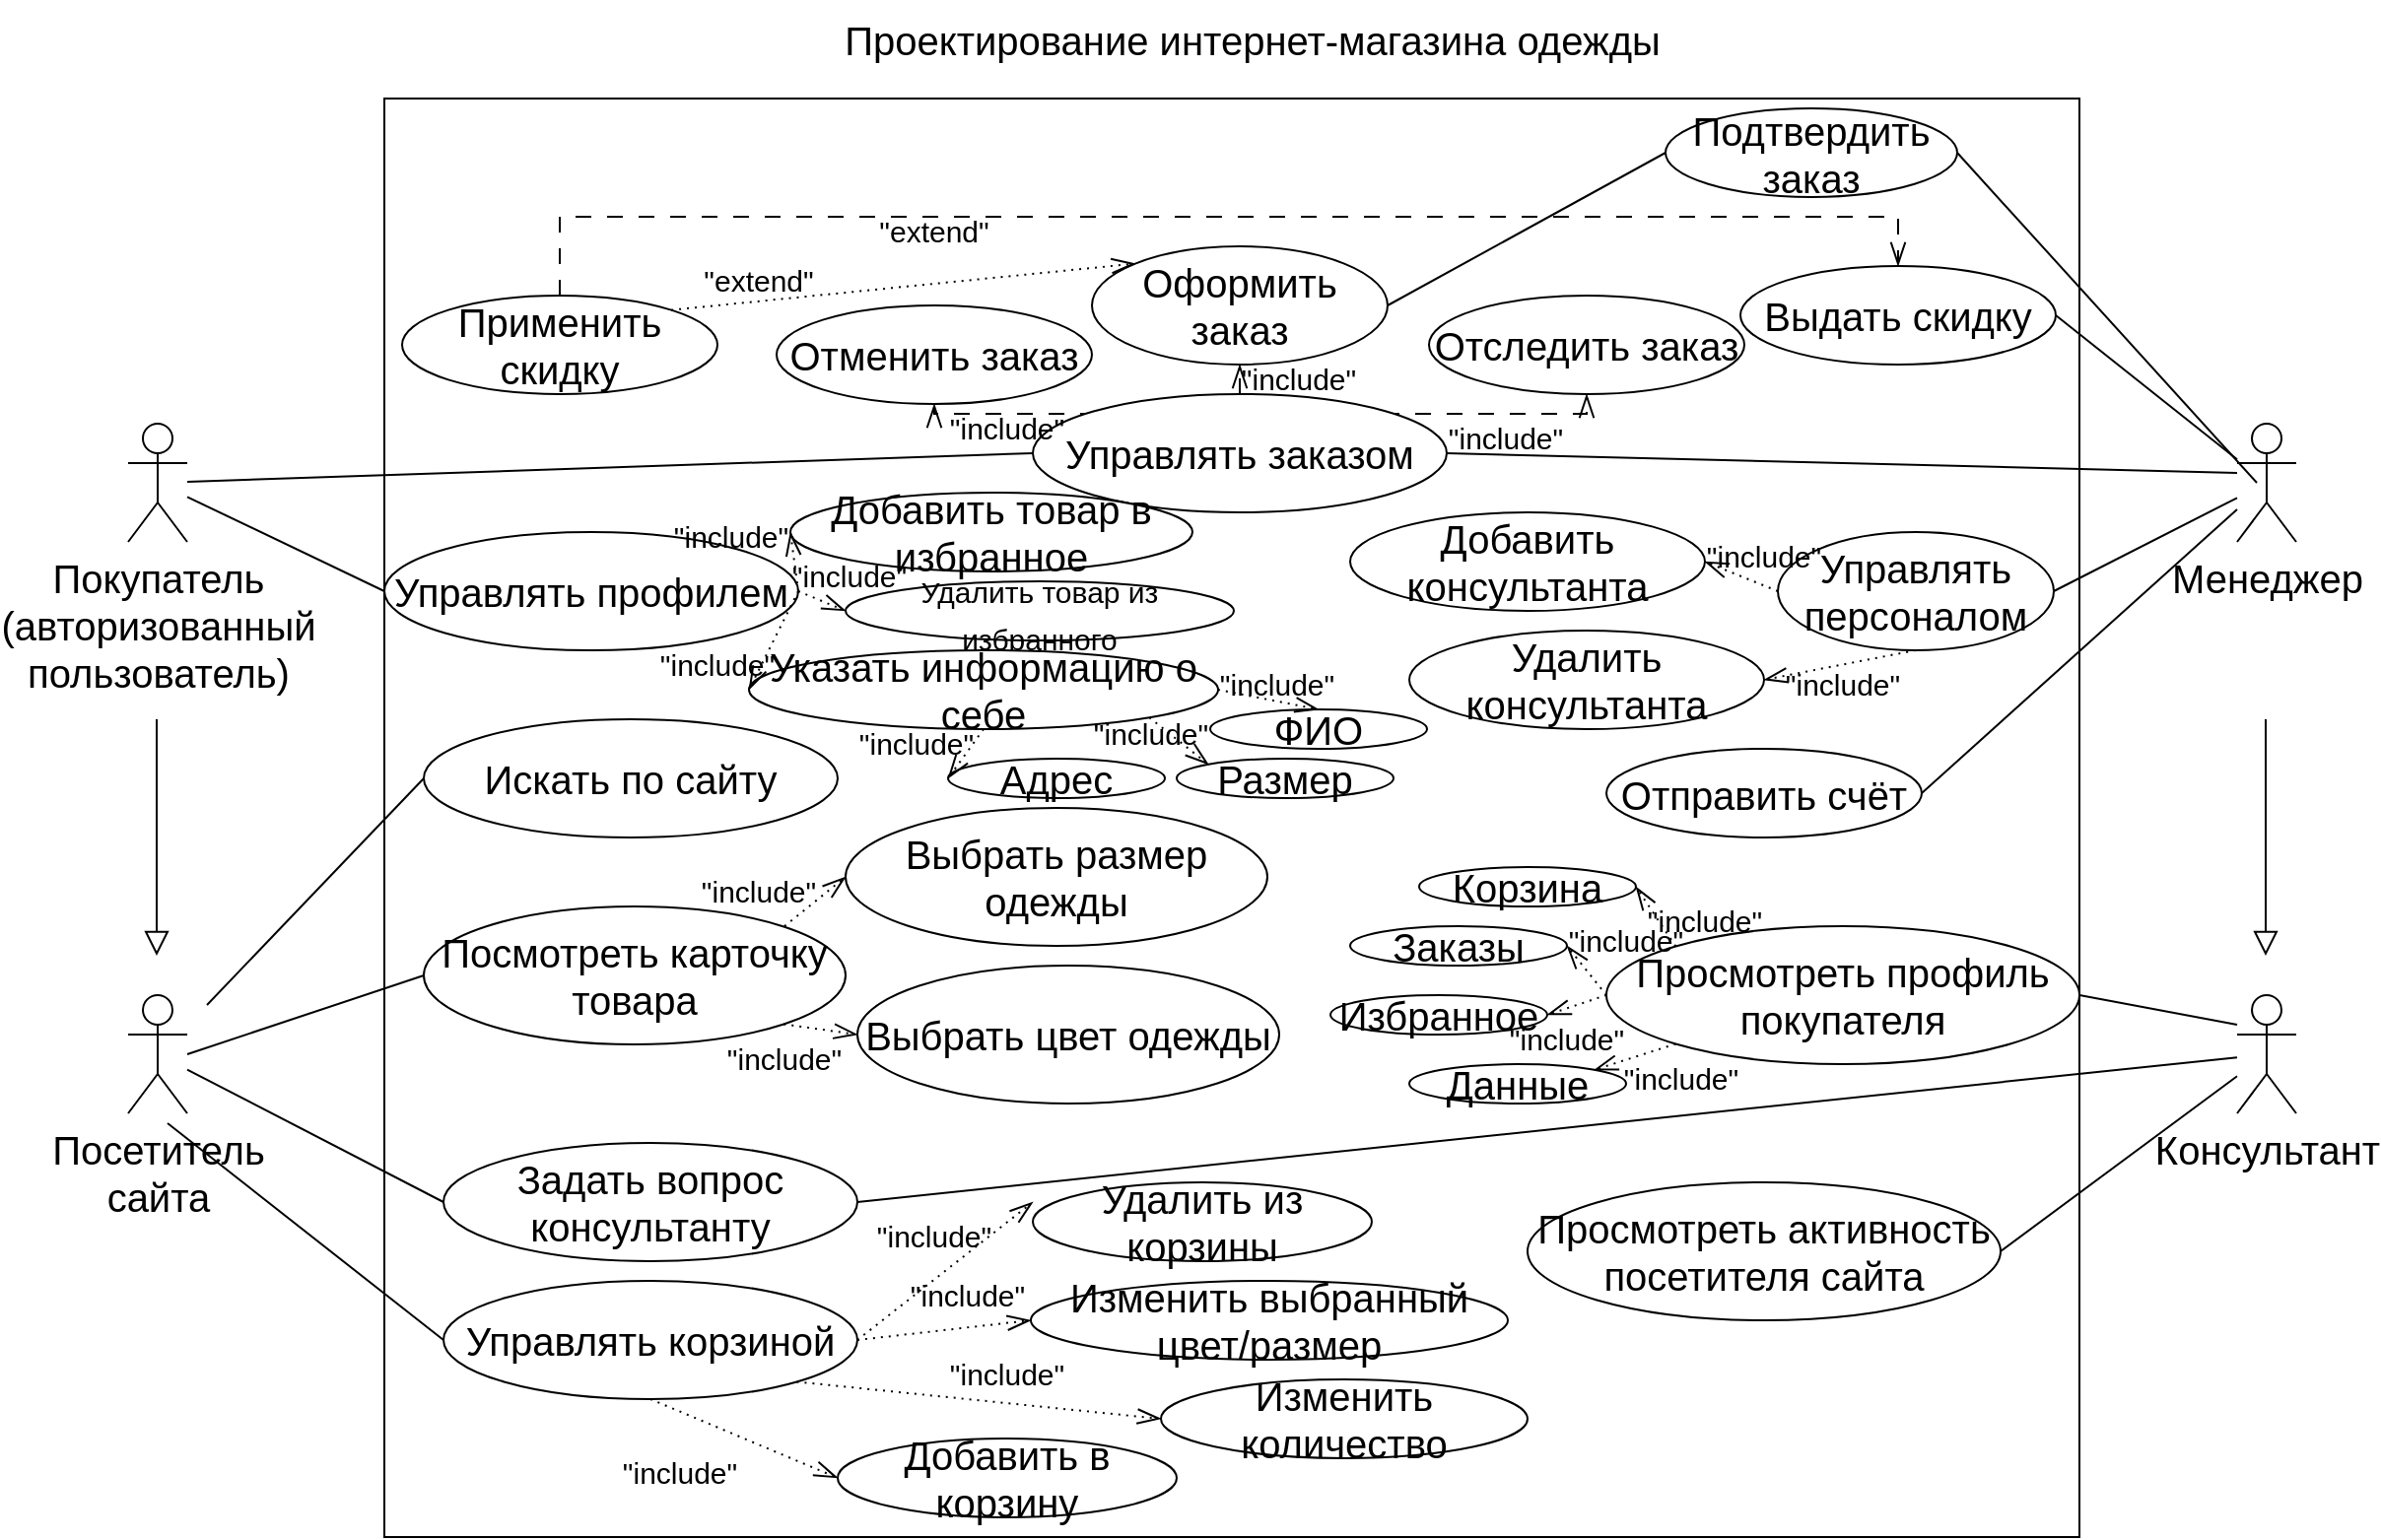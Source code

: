 <mxfile version="20.8.21" type="github">
  <diagram name="Страница 1" id="-vdNu9-JhCNHS-4u0iuo">
    <mxGraphModel dx="2514" dy="847" grid="1" gridSize="10" guides="1" tooltips="1" connect="1" arrows="1" fold="1" page="1" pageScale="1" pageWidth="827" pageHeight="1169" math="0" shadow="0">
      <root>
        <mxCell id="0" />
        <mxCell id="1" parent="0" />
        <mxCell id="05JpvwoAGMNYo4gDBGhP-1" value="&lt;font style=&quot;font-size: 20px;&quot;&gt;Проектирование интернет-магазина одежды&lt;/font&gt;" style="text;html=1;align=center;verticalAlign=middle;resizable=0;points=[];autosize=1;strokeColor=none;fillColor=none;" parent="1" vertex="1">
          <mxGeometry x="220" y="20" width="400" height="40" as="geometry" />
        </mxCell>
        <mxCell id="05JpvwoAGMNYo4gDBGhP-2" value="" style="rounded=0;whiteSpace=wrap;html=1;fontSize=20;" parent="1" vertex="1">
          <mxGeometry x="-20" y="70" width="860" height="730" as="geometry" />
        </mxCell>
        <mxCell id="05JpvwoAGMNYo4gDBGhP-10" style="edgeStyle=orthogonalEdgeStyle;rounded=0;orthogonalLoop=1;jettySize=auto;html=1;fontSize=20;endArrow=block;endFill=0;endSize=10;" parent="1" edge="1">
          <mxGeometry relative="1" as="geometry">
            <mxPoint x="-135.5" y="385" as="sourcePoint" />
            <mxPoint x="-135.5" y="505" as="targetPoint" />
            <Array as="points">
              <mxPoint x="-135.5" y="425" />
              <mxPoint x="-135.5" y="425" />
            </Array>
          </mxGeometry>
        </mxCell>
        <mxCell id="05JpvwoAGMNYo4gDBGhP-3" value="&lt;div&gt;Покупатель&lt;/div&gt;&lt;div&gt;(авторизованный&lt;/div&gt;&lt;div&gt;пользователь)&lt;br&gt;&lt;/div&gt;" style="shape=umlActor;verticalLabelPosition=bottom;verticalAlign=top;html=1;outlineConnect=0;fontSize=20;" parent="1" vertex="1">
          <mxGeometry x="-150" y="235" width="30" height="60" as="geometry" />
        </mxCell>
        <mxCell id="05JpvwoAGMNYo4gDBGhP-4" value="&lt;div&gt;Посетитель &lt;br&gt;&lt;/div&gt;&lt;div&gt;сайта&lt;/div&gt;" style="shape=umlActor;verticalLabelPosition=bottom;verticalAlign=top;html=1;outlineConnect=0;fontSize=20;" parent="1" vertex="1">
          <mxGeometry x="-150" y="525" width="30" height="60" as="geometry" />
        </mxCell>
        <mxCell id="05JpvwoAGMNYo4gDBGhP-5" value="&lt;div&gt;Менеджер&lt;/div&gt;" style="shape=umlActor;verticalLabelPosition=bottom;verticalAlign=top;html=1;outlineConnect=0;fontSize=20;" parent="1" vertex="1">
          <mxGeometry x="920" y="235" width="30" height="60" as="geometry" />
        </mxCell>
        <mxCell id="05JpvwoAGMNYo4gDBGhP-6" value="Консультант" style="shape=umlActor;verticalLabelPosition=bottom;verticalAlign=top;html=1;outlineConnect=0;fontSize=20;" parent="1" vertex="1">
          <mxGeometry x="920" y="525" width="30" height="60" as="geometry" />
        </mxCell>
        <mxCell id="05JpvwoAGMNYo4gDBGhP-14" value="Посмотреть карточку товара" style="ellipse;whiteSpace=wrap;html=1;fontSize=20;" parent="1" vertex="1">
          <mxGeometry y="480" width="214" height="70" as="geometry" />
        </mxCell>
        <mxCell id="05JpvwoAGMNYo4gDBGhP-15" value="Управлять корзиной" style="ellipse;whiteSpace=wrap;html=1;fontSize=20;" parent="1" vertex="1">
          <mxGeometry x="10" y="670" width="210" height="60" as="geometry" />
        </mxCell>
        <mxCell id="05JpvwoAGMNYo4gDBGhP-19" value="Искать по сайту" style="ellipse;whiteSpace=wrap;html=1;fontSize=20;" parent="1" vertex="1">
          <mxGeometry y="385" width="210" height="60" as="geometry" />
        </mxCell>
        <mxCell id="05JpvwoAGMNYo4gDBGhP-25" value="" style="endArrow=none;html=1;rounded=0;fontSize=20;endSize=10;entryX=0;entryY=0.5;entryDx=0;entryDy=0;" parent="1" target="05JpvwoAGMNYo4gDBGhP-19" edge="1">
          <mxGeometry width="50" height="50" relative="1" as="geometry">
            <mxPoint x="-110" y="530" as="sourcePoint" />
            <mxPoint x="440" y="400" as="targetPoint" />
          </mxGeometry>
        </mxCell>
        <mxCell id="05JpvwoAGMNYo4gDBGhP-26" value="" style="endArrow=none;html=1;rounded=0;fontSize=20;endSize=10;entryX=0;entryY=0.5;entryDx=0;entryDy=0;" parent="1" source="05JpvwoAGMNYo4gDBGhP-4" target="05JpvwoAGMNYo4gDBGhP-28" edge="1">
          <mxGeometry width="50" height="50" relative="1" as="geometry">
            <mxPoint x="390" y="450" as="sourcePoint" />
            <mxPoint x="440" y="400" as="targetPoint" />
          </mxGeometry>
        </mxCell>
        <mxCell id="05JpvwoAGMNYo4gDBGhP-27" value="" style="endArrow=none;html=1;rounded=0;fontSize=20;endSize=10;entryX=0;entryY=0.5;entryDx=0;entryDy=0;" parent="1" target="05JpvwoAGMNYo4gDBGhP-15" edge="1">
          <mxGeometry width="50" height="50" relative="1" as="geometry">
            <mxPoint x="-130" y="590" as="sourcePoint" />
            <mxPoint x="440" y="400" as="targetPoint" />
          </mxGeometry>
        </mxCell>
        <mxCell id="05JpvwoAGMNYo4gDBGhP-28" value="Задать вопрос консультанту" style="ellipse;whiteSpace=wrap;html=1;fontSize=20;" parent="1" vertex="1">
          <mxGeometry x="10" y="600" width="210" height="60" as="geometry" />
        </mxCell>
        <mxCell id="05JpvwoAGMNYo4gDBGhP-29" value="" style="endArrow=none;html=1;rounded=0;fontSize=20;endSize=10;entryX=0;entryY=0.5;entryDx=0;entryDy=0;" parent="1" target="05JpvwoAGMNYo4gDBGhP-14" edge="1">
          <mxGeometry width="50" height="50" relative="1" as="geometry">
            <mxPoint x="-120" y="555" as="sourcePoint" />
            <mxPoint x="440" y="400" as="targetPoint" />
          </mxGeometry>
        </mxCell>
        <mxCell id="05JpvwoAGMNYo4gDBGhP-86" style="edgeStyle=orthogonalEdgeStyle;rounded=0;orthogonalLoop=1;jettySize=auto;html=1;exitX=0.5;exitY=0;exitDx=0;exitDy=0;entryX=0.5;entryY=1;entryDx=0;entryDy=0;dashed=1;dashPattern=8 8;strokeWidth=1;fontSize=15;endArrow=openThin;endFill=0;endSize=10;" parent="1" source="05JpvwoAGMNYo4gDBGhP-30" target="05JpvwoAGMNYo4gDBGhP-41" edge="1">
          <mxGeometry relative="1" as="geometry" />
        </mxCell>
        <mxCell id="05JpvwoAGMNYo4gDBGhP-87" style="edgeStyle=orthogonalEdgeStyle;rounded=0;orthogonalLoop=1;jettySize=auto;html=1;exitX=1;exitY=0;exitDx=0;exitDy=0;entryX=0.5;entryY=1;entryDx=0;entryDy=0;dashed=1;dashPattern=8 8;strokeWidth=1;fontSize=15;endArrow=openThin;endFill=0;endSize=10;" parent="1" source="05JpvwoAGMNYo4gDBGhP-30" target="05JpvwoAGMNYo4gDBGhP-40" edge="1">
          <mxGeometry relative="1" as="geometry">
            <Array as="points">
              <mxPoint x="488" y="230" />
              <mxPoint x="590" y="230" />
            </Array>
          </mxGeometry>
        </mxCell>
        <mxCell id="05JpvwoAGMNYo4gDBGhP-88" style="edgeStyle=orthogonalEdgeStyle;rounded=0;orthogonalLoop=1;jettySize=auto;html=1;exitX=0;exitY=0;exitDx=0;exitDy=0;entryX=0.5;entryY=1;entryDx=0;entryDy=0;dashed=1;dashPattern=8 8;strokeWidth=1;fontSize=15;endArrow=openThin;endFill=0;endSize=10;" parent="1" source="05JpvwoAGMNYo4gDBGhP-30" target="05JpvwoAGMNYo4gDBGhP-39" edge="1">
          <mxGeometry relative="1" as="geometry">
            <Array as="points">
              <mxPoint x="340" y="230" />
              <mxPoint x="259" y="230" />
            </Array>
          </mxGeometry>
        </mxCell>
        <mxCell id="05JpvwoAGMNYo4gDBGhP-30" value="Управлять заказом" style="ellipse;whiteSpace=wrap;html=1;fontSize=20;" parent="1" vertex="1">
          <mxGeometry x="309" y="220" width="210" height="60" as="geometry" />
        </mxCell>
        <mxCell id="05JpvwoAGMNYo4gDBGhP-31" value="" style="endArrow=none;html=1;rounded=0;fontSize=20;endSize=10;entryX=0;entryY=0.5;entryDx=0;entryDy=0;" parent="1" source="05JpvwoAGMNYo4gDBGhP-3" target="05JpvwoAGMNYo4gDBGhP-30" edge="1">
          <mxGeometry width="50" height="50" relative="1" as="geometry">
            <mxPoint x="390" y="450" as="sourcePoint" />
            <mxPoint x="440" y="400" as="targetPoint" />
          </mxGeometry>
        </mxCell>
        <mxCell id="05JpvwoAGMNYo4gDBGhP-32" style="edgeStyle=orthogonalEdgeStyle;rounded=0;orthogonalLoop=1;jettySize=auto;html=1;fontSize=20;endArrow=block;endFill=0;endSize=10;" parent="1" edge="1">
          <mxGeometry relative="1" as="geometry">
            <mxPoint x="934.5" y="385" as="sourcePoint" />
            <mxPoint x="934.5" y="505" as="targetPoint" />
            <Array as="points">
              <mxPoint x="935" y="440" />
              <mxPoint x="935" y="440" />
            </Array>
          </mxGeometry>
        </mxCell>
        <mxCell id="05JpvwoAGMNYo4gDBGhP-33" value="Управлять профилем" style="ellipse;whiteSpace=wrap;html=1;fontSize=20;" parent="1" vertex="1">
          <mxGeometry x="-20" y="290" width="210" height="60" as="geometry" />
        </mxCell>
        <mxCell id="05JpvwoAGMNYo4gDBGhP-34" value="" style="endArrow=none;html=1;rounded=0;fontSize=20;endSize=10;entryX=0;entryY=0.5;entryDx=0;entryDy=0;" parent="1" source="05JpvwoAGMNYo4gDBGhP-3" target="05JpvwoAGMNYo4gDBGhP-33" edge="1">
          <mxGeometry width="50" height="50" relative="1" as="geometry">
            <mxPoint x="390" y="450" as="sourcePoint" />
            <mxPoint x="440" y="400" as="targetPoint" />
          </mxGeometry>
        </mxCell>
        <mxCell id="05JpvwoAGMNYo4gDBGhP-35" value="Просмотреть активность посетителя сайта" style="ellipse;whiteSpace=wrap;html=1;fontSize=20;" parent="1" vertex="1">
          <mxGeometry x="560" y="620" width="240" height="70" as="geometry" />
        </mxCell>
        <mxCell id="05JpvwoAGMNYo4gDBGhP-36" value="" style="endArrow=none;html=1;rounded=0;fontSize=20;endSize=10;entryX=1;entryY=0.5;entryDx=0;entryDy=0;" parent="1" source="05JpvwoAGMNYo4gDBGhP-6" target="05JpvwoAGMNYo4gDBGhP-28" edge="1">
          <mxGeometry width="50" height="50" relative="1" as="geometry">
            <mxPoint x="390" y="450" as="sourcePoint" />
            <mxPoint x="440" y="400" as="targetPoint" />
          </mxGeometry>
        </mxCell>
        <mxCell id="05JpvwoAGMNYo4gDBGhP-37" value="" style="endArrow=none;html=1;rounded=0;fontSize=20;endSize=10;exitX=1;exitY=0.5;exitDx=0;exitDy=0;strokeWidth=1;" parent="1" source="05JpvwoAGMNYo4gDBGhP-35" target="05JpvwoAGMNYo4gDBGhP-6" edge="1">
          <mxGeometry width="50" height="50" relative="1" as="geometry">
            <mxPoint x="390" y="450" as="sourcePoint" />
            <mxPoint x="440" y="400" as="targetPoint" />
          </mxGeometry>
        </mxCell>
        <mxCell id="05JpvwoAGMNYo4gDBGhP-39" value="Отменить заказ" style="ellipse;whiteSpace=wrap;html=1;fontSize=20;" parent="1" vertex="1">
          <mxGeometry x="179" y="175" width="160" height="50" as="geometry" />
        </mxCell>
        <mxCell id="05JpvwoAGMNYo4gDBGhP-40" value="Отследить заказ" style="ellipse;whiteSpace=wrap;html=1;fontSize=20;" parent="1" vertex="1">
          <mxGeometry x="510" y="170" width="160" height="50" as="geometry" />
        </mxCell>
        <mxCell id="05JpvwoAGMNYo4gDBGhP-41" value="Оформить заказ" style="ellipse;whiteSpace=wrap;html=1;fontSize=20;" parent="1" vertex="1">
          <mxGeometry x="339" y="145" width="150" height="60" as="geometry" />
        </mxCell>
        <mxCell id="05JpvwoAGMNYo4gDBGhP-43" value="Отправить счёт" style="ellipse;whiteSpace=wrap;html=1;fontSize=20;" parent="1" vertex="1">
          <mxGeometry x="600" y="400" width="160" height="45" as="geometry" />
        </mxCell>
        <mxCell id="05JpvwoAGMNYo4gDBGhP-44" value="" style="endArrow=none;html=1;rounded=0;strokeWidth=1;fontSize=20;endSize=10;exitX=1;exitY=0.5;exitDx=0;exitDy=0;" parent="1" source="05JpvwoAGMNYo4gDBGhP-43" target="05JpvwoAGMNYo4gDBGhP-5" edge="1">
          <mxGeometry width="50" height="50" relative="1" as="geometry">
            <mxPoint x="390" y="450" as="sourcePoint" />
            <mxPoint x="440" y="400" as="targetPoint" />
          </mxGeometry>
        </mxCell>
        <mxCell id="05JpvwoAGMNYo4gDBGhP-45" value="Управлять персоналом" style="ellipse;whiteSpace=wrap;html=1;fontSize=20;" parent="1" vertex="1">
          <mxGeometry x="687" y="290" width="140" height="60" as="geometry" />
        </mxCell>
        <mxCell id="05JpvwoAGMNYo4gDBGhP-46" value="" style="endArrow=none;html=1;rounded=0;strokeWidth=1;fontSize=20;endSize=10;exitX=1;exitY=0.5;exitDx=0;exitDy=0;" parent="1" source="05JpvwoAGMNYo4gDBGhP-45" target="05JpvwoAGMNYo4gDBGhP-5" edge="1">
          <mxGeometry width="50" height="50" relative="1" as="geometry">
            <mxPoint x="390" y="450" as="sourcePoint" />
            <mxPoint x="440" y="400" as="targetPoint" />
          </mxGeometry>
        </mxCell>
        <mxCell id="05JpvwoAGMNYo4gDBGhP-48" value="Добавить консультанта" style="ellipse;whiteSpace=wrap;html=1;fontSize=20;" parent="1" vertex="1">
          <mxGeometry x="470" y="280" width="180" height="50" as="geometry" />
        </mxCell>
        <mxCell id="05JpvwoAGMNYo4gDBGhP-49" value="Удалить консультанта" style="ellipse;whiteSpace=wrap;html=1;fontSize=20;" parent="1" vertex="1">
          <mxGeometry x="500" y="340" width="180" height="50" as="geometry" />
        </mxCell>
        <mxCell id="05JpvwoAGMNYo4gDBGhP-50" value="Выбрать размер одежды" style="ellipse;whiteSpace=wrap;html=1;fontSize=20;" parent="1" vertex="1">
          <mxGeometry x="214" y="430" width="214" height="70" as="geometry" />
        </mxCell>
        <mxCell id="05JpvwoAGMNYo4gDBGhP-51" value="Выбрать цвет одежды" style="ellipse;whiteSpace=wrap;html=1;fontSize=20;" parent="1" vertex="1">
          <mxGeometry x="220" y="510" width="214" height="70" as="geometry" />
        </mxCell>
        <mxCell id="05JpvwoAGMNYo4gDBGhP-52" value="&lt;div&gt;Подтвердить заказ&lt;br&gt;&lt;/div&gt;" style="ellipse;whiteSpace=wrap;html=1;fontSize=20;" parent="1" vertex="1">
          <mxGeometry x="630" y="75" width="148" height="45" as="geometry" />
        </mxCell>
        <mxCell id="05JpvwoAGMNYo4gDBGhP-53" value="" style="endArrow=none;html=1;rounded=0;strokeWidth=1;fontSize=20;endSize=10;exitX=1;exitY=0.5;exitDx=0;exitDy=0;" parent="1" source="05JpvwoAGMNYo4gDBGhP-52" edge="1">
          <mxGeometry width="50" height="50" relative="1" as="geometry">
            <mxPoint x="390" y="450" as="sourcePoint" />
            <mxPoint x="930" y="265" as="targetPoint" />
          </mxGeometry>
        </mxCell>
        <mxCell id="05JpvwoAGMNYo4gDBGhP-54" value="Просмотреть профиль покупателя" style="ellipse;whiteSpace=wrap;html=1;fontSize=20;" parent="1" vertex="1">
          <mxGeometry x="600" y="490" width="240" height="70" as="geometry" />
        </mxCell>
        <mxCell id="05JpvwoAGMNYo4gDBGhP-55" value="Корзина" style="ellipse;whiteSpace=wrap;html=1;fontSize=20;" parent="1" vertex="1">
          <mxGeometry x="505" y="460" width="110" height="20" as="geometry" />
        </mxCell>
        <mxCell id="05JpvwoAGMNYo4gDBGhP-56" value="Заказы" style="ellipse;whiteSpace=wrap;html=1;fontSize=20;" parent="1" vertex="1">
          <mxGeometry x="470" y="490" width="110" height="20" as="geometry" />
        </mxCell>
        <mxCell id="05JpvwoAGMNYo4gDBGhP-57" value="Избранное" style="ellipse;whiteSpace=wrap;html=1;fontSize=20;" parent="1" vertex="1">
          <mxGeometry x="460" y="525" width="110" height="20" as="geometry" />
        </mxCell>
        <mxCell id="05JpvwoAGMNYo4gDBGhP-58" value="Данные" style="ellipse;whiteSpace=wrap;html=1;fontSize=20;" parent="1" vertex="1">
          <mxGeometry x="500" y="560" width="110" height="20" as="geometry" />
        </mxCell>
        <mxCell id="05JpvwoAGMNYo4gDBGhP-60" value="Добавить товар в избранное" style="ellipse;whiteSpace=wrap;html=1;fontSize=20;" parent="1" vertex="1">
          <mxGeometry x="186" y="270" width="204" height="40" as="geometry" />
        </mxCell>
        <mxCell id="05JpvwoAGMNYo4gDBGhP-61" value="Удалить из корзины" style="ellipse;whiteSpace=wrap;html=1;fontSize=20;" parent="1" vertex="1">
          <mxGeometry x="309" y="620" width="172" height="40" as="geometry" />
        </mxCell>
        <mxCell id="05JpvwoAGMNYo4gDBGhP-62" value="Добавить в корзину" style="ellipse;whiteSpace=wrap;html=1;fontSize=20;" parent="1" vertex="1">
          <mxGeometry x="210" y="750" width="172" height="40" as="geometry" />
        </mxCell>
        <mxCell id="05JpvwoAGMNYo4gDBGhP-63" value="Изменить количество" style="ellipse;whiteSpace=wrap;html=1;fontSize=20;" parent="1" vertex="1">
          <mxGeometry x="374" y="720" width="186" height="40" as="geometry" />
        </mxCell>
        <mxCell id="05JpvwoAGMNYo4gDBGhP-64" value="Изменить выбранный цвет/размер" style="ellipse;whiteSpace=wrap;html=1;fontSize=20;" parent="1" vertex="1">
          <mxGeometry x="308" y="670" width="242" height="40" as="geometry" />
        </mxCell>
        <mxCell id="05JpvwoAGMNYo4gDBGhP-68" value="&lt;font style=&quot;font-size: 15px;&quot;&gt;Удалить товар из избранного&lt;/font&gt;" style="ellipse;whiteSpace=wrap;html=1;fontSize=20;" parent="1" vertex="1">
          <mxGeometry x="214" y="315" width="197" height="30" as="geometry" />
        </mxCell>
        <mxCell id="05JpvwoAGMNYo4gDBGhP-69" value="Указать информацию о себе" style="ellipse;whiteSpace=wrap;html=1;fontSize=20;" parent="1" vertex="1">
          <mxGeometry x="165" y="350" width="238" height="40" as="geometry" />
        </mxCell>
        <mxCell id="05JpvwoAGMNYo4gDBGhP-70" value="ФИО" style="ellipse;whiteSpace=wrap;html=1;fontSize=20;" parent="1" vertex="1">
          <mxGeometry x="399" y="380" width="110" height="20" as="geometry" />
        </mxCell>
        <mxCell id="05JpvwoAGMNYo4gDBGhP-71" value="Размер" style="ellipse;whiteSpace=wrap;html=1;fontSize=20;" parent="1" vertex="1">
          <mxGeometry x="382" y="405" width="110" height="20" as="geometry" />
        </mxCell>
        <mxCell id="05JpvwoAGMNYo4gDBGhP-73" value="Адрес" style="ellipse;whiteSpace=wrap;html=1;fontSize=20;" parent="1" vertex="1">
          <mxGeometry x="266" y="405" width="110" height="20" as="geometry" />
        </mxCell>
        <mxCell id="05JpvwoAGMNYo4gDBGhP-82" style="edgeStyle=orthogonalEdgeStyle;rounded=0;orthogonalLoop=1;jettySize=auto;html=1;strokeWidth=1;fontSize=15;endArrow=openThin;endFill=0;endSize=10;dashed=1;dashPattern=8 8;exitX=0.5;exitY=0;exitDx=0;exitDy=0;" parent="1" source="05JpvwoAGMNYo4gDBGhP-76" target="05JpvwoAGMNYo4gDBGhP-75" edge="1">
          <mxGeometry relative="1" as="geometry">
            <mxPoint x="50" y="80" as="sourcePoint" />
            <Array as="points">
              <mxPoint x="69" y="130" />
              <mxPoint x="748" y="130" />
            </Array>
          </mxGeometry>
        </mxCell>
        <mxCell id="05JpvwoAGMNYo4gDBGhP-75" value="Выдать скидку" style="ellipse;whiteSpace=wrap;html=1;fontSize=20;" parent="1" vertex="1">
          <mxGeometry x="668" y="155" width="160" height="50" as="geometry" />
        </mxCell>
        <mxCell id="05JpvwoAGMNYo4gDBGhP-76" value="Применить скидку" style="ellipse;whiteSpace=wrap;html=1;fontSize=20;" parent="1" vertex="1">
          <mxGeometry x="-11" y="170" width="160" height="50" as="geometry" />
        </mxCell>
        <mxCell id="05JpvwoAGMNYo4gDBGhP-78" value="" style="endArrow=none;html=1;rounded=0;strokeWidth=1;fontSize=20;endSize=10;entryX=1;entryY=0.5;entryDx=0;entryDy=0;" parent="1" source="05JpvwoAGMNYo4gDBGhP-5" target="05JpvwoAGMNYo4gDBGhP-75" edge="1">
          <mxGeometry width="50" height="50" relative="1" as="geometry">
            <mxPoint x="880" y="190" as="sourcePoint" />
            <mxPoint x="930" y="140" as="targetPoint" />
          </mxGeometry>
        </mxCell>
        <mxCell id="05JpvwoAGMNYo4gDBGhP-80" value="&lt;font style=&quot;font-size: 15px;&quot;&gt;&quot;include&quot;&lt;/font&gt;" style="text;html=1;strokeColor=none;fillColor=none;align=center;verticalAlign=middle;whiteSpace=wrap;rounded=0;fontSize=20;" parent="1" vertex="1">
          <mxGeometry x="519" y="225" width="60" height="30" as="geometry" />
        </mxCell>
        <mxCell id="05JpvwoAGMNYo4gDBGhP-81" value="&lt;font style=&quot;font-size: 15px;&quot;&gt;&quot;extend&quot;&lt;/font&gt;" style="text;html=1;strokeColor=none;fillColor=none;align=center;verticalAlign=middle;whiteSpace=wrap;rounded=0;fontSize=20;" parent="1" vertex="1">
          <mxGeometry x="140" y="145" width="60" height="30" as="geometry" />
        </mxCell>
        <mxCell id="05JpvwoAGMNYo4gDBGhP-83" value="&lt;font style=&quot;font-size: 15px;&quot;&gt;&quot;extend&quot;&lt;/font&gt;" style="text;html=1;strokeColor=none;fillColor=none;align=center;verticalAlign=middle;whiteSpace=wrap;rounded=0;fontSize=20;" parent="1" vertex="1">
          <mxGeometry x="229" y="120" width="60" height="30" as="geometry" />
        </mxCell>
        <mxCell id="05JpvwoAGMNYo4gDBGhP-93" value="" style="endArrow=openThin;dashed=1;html=1;dashPattern=1 3;strokeWidth=1;rounded=0;fontSize=15;endSize=10;entryX=0;entryY=0.5;entryDx=0;entryDy=0;endFill=0;" parent="1" target="05JpvwoAGMNYo4gDBGhP-50" edge="1">
          <mxGeometry width="50" height="50" relative="1" as="geometry">
            <mxPoint x="183" y="490" as="sourcePoint" />
            <mxPoint x="220" y="425" as="targetPoint" />
          </mxGeometry>
        </mxCell>
        <mxCell id="05JpvwoAGMNYo4gDBGhP-95" value="" style="endArrow=openThin;dashed=1;html=1;dashPattern=1 3;strokeWidth=1;rounded=0;fontSize=15;endSize=10;exitX=1;exitY=1;exitDx=0;exitDy=0;entryX=0;entryY=0.5;entryDx=0;entryDy=0;endFill=0;" parent="1" source="05JpvwoAGMNYo4gDBGhP-14" target="05JpvwoAGMNYo4gDBGhP-51" edge="1">
          <mxGeometry width="50" height="50" relative="1" as="geometry">
            <mxPoint x="193" y="500" as="sourcePoint" />
            <mxPoint x="224" y="475" as="targetPoint" />
          </mxGeometry>
        </mxCell>
        <mxCell id="05JpvwoAGMNYo4gDBGhP-96" value="" style="endArrow=openThin;dashed=1;html=1;dashPattern=1 3;strokeWidth=1;rounded=0;fontSize=15;endSize=10;entryX=0;entryY=0.5;entryDx=0;entryDy=0;endFill=0;exitX=1;exitY=0.5;exitDx=0;exitDy=0;" parent="1" source="05JpvwoAGMNYo4gDBGhP-33" target="05JpvwoAGMNYo4gDBGhP-69" edge="1">
          <mxGeometry width="50" height="50" relative="1" as="geometry">
            <mxPoint x="193" y="500" as="sourcePoint" />
            <mxPoint x="224" y="475" as="targetPoint" />
          </mxGeometry>
        </mxCell>
        <mxCell id="05JpvwoAGMNYo4gDBGhP-97" value="" style="endArrow=openThin;dashed=1;html=1;dashPattern=1 3;strokeWidth=1;rounded=0;fontSize=15;endSize=10;entryX=0;entryY=0.5;entryDx=0;entryDy=0;endFill=0;exitX=1;exitY=0.5;exitDx=0;exitDy=0;" parent="1" source="05JpvwoAGMNYo4gDBGhP-33" target="05JpvwoAGMNYo4gDBGhP-68" edge="1">
          <mxGeometry width="50" height="50" relative="1" as="geometry">
            <mxPoint x="200" y="330" as="sourcePoint" />
            <mxPoint x="175" y="380" as="targetPoint" />
          </mxGeometry>
        </mxCell>
        <mxCell id="05JpvwoAGMNYo4gDBGhP-98" value="" style="endArrow=openThin;dashed=1;html=1;dashPattern=1 3;strokeWidth=1;rounded=0;fontSize=15;endSize=10;entryX=0;entryY=0.5;entryDx=0;entryDy=0;endFill=0;exitX=1;exitY=0.5;exitDx=0;exitDy=0;" parent="1" source="05JpvwoAGMNYo4gDBGhP-33" target="05JpvwoAGMNYo4gDBGhP-60" edge="1">
          <mxGeometry width="50" height="50" relative="1" as="geometry">
            <mxPoint x="200" y="330" as="sourcePoint" />
            <mxPoint x="223" y="340" as="targetPoint" />
          </mxGeometry>
        </mxCell>
        <mxCell id="05JpvwoAGMNYo4gDBGhP-99" value="" style="endArrow=openThin;dashed=1;html=1;dashPattern=1 3;strokeWidth=1;rounded=0;fontSize=15;endSize=10;entryX=1;entryY=0.5;entryDx=0;entryDy=0;endFill=0;exitX=0;exitY=0.5;exitDx=0;exitDy=0;" parent="1" source="05JpvwoAGMNYo4gDBGhP-45" target="05JpvwoAGMNYo4gDBGhP-48" edge="1">
          <mxGeometry width="50" height="50" relative="1" as="geometry">
            <mxPoint x="193" y="500" as="sourcePoint" />
            <mxPoint x="224" y="475" as="targetPoint" />
          </mxGeometry>
        </mxCell>
        <mxCell id="05JpvwoAGMNYo4gDBGhP-100" value="" style="endArrow=openThin;dashed=1;html=1;dashPattern=1 3;strokeWidth=1;rounded=0;fontSize=15;endSize=10;entryX=1;entryY=0.5;entryDx=0;entryDy=0;endFill=0;exitX=0.5;exitY=1;exitDx=0;exitDy=0;" parent="1" source="05JpvwoAGMNYo4gDBGhP-45" target="05JpvwoAGMNYo4gDBGhP-49" edge="1">
          <mxGeometry width="50" height="50" relative="1" as="geometry">
            <mxPoint x="690" y="350" as="sourcePoint" />
            <mxPoint x="660" y="315" as="targetPoint" />
          </mxGeometry>
        </mxCell>
        <mxCell id="05JpvwoAGMNYo4gDBGhP-101" value="" style="endArrow=openThin;dashed=1;html=1;dashPattern=1 3;strokeWidth=1;rounded=0;fontSize=15;endSize=10;entryX=0;entryY=0.25;entryDx=0;entryDy=0;endFill=0;exitX=1;exitY=0.5;exitDx=0;exitDy=0;entryPerimeter=0;" parent="1" source="05JpvwoAGMNYo4gDBGhP-15" target="05JpvwoAGMNYo4gDBGhP-61" edge="1">
          <mxGeometry width="50" height="50" relative="1" as="geometry">
            <mxPoint x="193" y="550" as="sourcePoint" />
            <mxPoint x="230" y="555" as="targetPoint" />
          </mxGeometry>
        </mxCell>
        <mxCell id="05JpvwoAGMNYo4gDBGhP-102" value="" style="endArrow=openThin;dashed=1;html=1;dashPattern=1 3;strokeWidth=1;rounded=0;fontSize=15;endSize=10;entryX=0;entryY=0.5;entryDx=0;entryDy=0;endFill=0;exitX=1;exitY=0.5;exitDx=0;exitDy=0;" parent="1" source="05JpvwoAGMNYo4gDBGhP-15" target="05JpvwoAGMNYo4gDBGhP-64" edge="1">
          <mxGeometry width="50" height="50" relative="1" as="geometry">
            <mxPoint x="230" y="710" as="sourcePoint" />
            <mxPoint x="230" y="650" as="targetPoint" />
          </mxGeometry>
        </mxCell>
        <mxCell id="05JpvwoAGMNYo4gDBGhP-104" value="" style="endArrow=openThin;dashed=1;html=1;dashPattern=1 3;strokeWidth=1;rounded=0;fontSize=15;endSize=10;entryX=0;entryY=0.5;entryDx=0;entryDy=0;endFill=0;exitX=0.5;exitY=1;exitDx=0;exitDy=0;" parent="1" source="05JpvwoAGMNYo4gDBGhP-15" target="05JpvwoAGMNYo4gDBGhP-62" edge="1">
          <mxGeometry width="50" height="50" relative="1" as="geometry">
            <mxPoint x="230" y="710" as="sourcePoint" />
            <mxPoint x="223" y="740" as="targetPoint" />
          </mxGeometry>
        </mxCell>
        <mxCell id="05JpvwoAGMNYo4gDBGhP-105" value="" style="endArrow=openThin;dashed=1;html=1;dashPattern=1 3;strokeWidth=1;rounded=0;fontSize=15;endSize=10;endFill=0;exitX=1;exitY=1;exitDx=0;exitDy=0;entryX=0;entryY=0.5;entryDx=0;entryDy=0;" parent="1" source="05JpvwoAGMNYo4gDBGhP-15" target="05JpvwoAGMNYo4gDBGhP-63" edge="1">
          <mxGeometry width="50" height="50" relative="1" as="geometry">
            <mxPoint x="125" y="740" as="sourcePoint" />
            <mxPoint x="220" y="780" as="targetPoint" />
          </mxGeometry>
        </mxCell>
        <mxCell id="05JpvwoAGMNYo4gDBGhP-106" value="" style="endArrow=openThin;dashed=1;html=1;dashPattern=1 3;strokeWidth=1;rounded=0;fontSize=15;endSize=10;entryX=0;entryY=0.5;entryDx=0;entryDy=0;endFill=0;exitX=0.5;exitY=1;exitDx=0;exitDy=0;" parent="1" source="05JpvwoAGMNYo4gDBGhP-69" target="05JpvwoAGMNYo4gDBGhP-73" edge="1">
          <mxGeometry width="50" height="50" relative="1" as="geometry">
            <mxPoint x="200" y="330" as="sourcePoint" />
            <mxPoint x="175" y="380" as="targetPoint" />
          </mxGeometry>
        </mxCell>
        <mxCell id="05JpvwoAGMNYo4gDBGhP-107" value="" style="endArrow=openThin;dashed=1;html=1;dashPattern=1 3;strokeWidth=1;rounded=0;fontSize=15;endSize=10;entryX=0;entryY=0;entryDx=0;entryDy=0;endFill=0;exitX=1;exitY=1;exitDx=0;exitDy=0;" parent="1" source="05JpvwoAGMNYo4gDBGhP-69" target="05JpvwoAGMNYo4gDBGhP-71" edge="1">
          <mxGeometry width="50" height="50" relative="1" as="geometry">
            <mxPoint x="294" y="400" as="sourcePoint" />
            <mxPoint x="276" y="425" as="targetPoint" />
          </mxGeometry>
        </mxCell>
        <mxCell id="05JpvwoAGMNYo4gDBGhP-108" value="" style="endArrow=openThin;dashed=1;html=1;dashPattern=1 3;strokeWidth=1;rounded=0;fontSize=15;endSize=10;entryX=0.5;entryY=0;entryDx=0;entryDy=0;endFill=0;exitX=1;exitY=0.5;exitDx=0;exitDy=0;" parent="1" source="05JpvwoAGMNYo4gDBGhP-69" target="05JpvwoAGMNYo4gDBGhP-70" edge="1">
          <mxGeometry width="50" height="50" relative="1" as="geometry">
            <mxPoint x="378" y="394" as="sourcePoint" />
            <mxPoint x="408" y="418" as="targetPoint" />
          </mxGeometry>
        </mxCell>
        <mxCell id="05JpvwoAGMNYo4gDBGhP-109" value="" style="endArrow=openThin;dashed=1;html=1;dashPattern=1 3;strokeWidth=1;rounded=0;fontSize=15;endSize=10;entryX=1;entryY=0.5;entryDx=0;entryDy=0;endFill=0;exitX=0;exitY=0;exitDx=0;exitDy=0;" parent="1" source="05JpvwoAGMNYo4gDBGhP-54" target="05JpvwoAGMNYo4gDBGhP-55" edge="1">
          <mxGeometry width="50" height="50" relative="1" as="geometry">
            <mxPoint x="650" y="470" as="sourcePoint" />
            <mxPoint x="701" y="480" as="targetPoint" />
          </mxGeometry>
        </mxCell>
        <mxCell id="05JpvwoAGMNYo4gDBGhP-110" value="" style="endArrow=openThin;dashed=1;html=1;dashPattern=1 3;strokeWidth=1;rounded=0;fontSize=15;endSize=10;entryX=1;entryY=0.5;entryDx=0;entryDy=0;endFill=0;exitX=0;exitY=0.5;exitDx=0;exitDy=0;" parent="1" source="05JpvwoAGMNYo4gDBGhP-54" target="05JpvwoAGMNYo4gDBGhP-56" edge="1">
          <mxGeometry width="50" height="50" relative="1" as="geometry">
            <mxPoint x="645" y="510" as="sourcePoint" />
            <mxPoint x="625" y="480" as="targetPoint" />
          </mxGeometry>
        </mxCell>
        <mxCell id="05JpvwoAGMNYo4gDBGhP-111" value="" style="endArrow=openThin;dashed=1;html=1;dashPattern=1 3;strokeWidth=1;rounded=0;fontSize=15;endSize=10;entryX=1;entryY=0.5;entryDx=0;entryDy=0;endFill=0;exitX=0;exitY=0.5;exitDx=0;exitDy=0;" parent="1" source="05JpvwoAGMNYo4gDBGhP-54" target="05JpvwoAGMNYo4gDBGhP-57" edge="1">
          <mxGeometry width="50" height="50" relative="1" as="geometry">
            <mxPoint x="610" y="535" as="sourcePoint" />
            <mxPoint x="609" y="510" as="targetPoint" />
          </mxGeometry>
        </mxCell>
        <mxCell id="05JpvwoAGMNYo4gDBGhP-112" value="" style="endArrow=openThin;dashed=1;html=1;dashPattern=1 3;strokeWidth=1;rounded=0;fontSize=15;endSize=10;entryX=1;entryY=0;entryDx=0;entryDy=0;endFill=0;exitX=0;exitY=1;exitDx=0;exitDy=0;" parent="1" source="05JpvwoAGMNYo4gDBGhP-54" target="05JpvwoAGMNYo4gDBGhP-58" edge="1">
          <mxGeometry width="50" height="50" relative="1" as="geometry">
            <mxPoint x="645" y="510" as="sourcePoint" />
            <mxPoint x="625" y="480" as="targetPoint" />
          </mxGeometry>
        </mxCell>
        <mxCell id="05JpvwoAGMNYo4gDBGhP-113" value="&lt;font style=&quot;font-size: 15px;&quot;&gt;&quot;include&quot;&lt;/font&gt;" style="text;html=1;strokeColor=none;fillColor=none;align=center;verticalAlign=middle;whiteSpace=wrap;rounded=0;fontSize=20;" parent="1" vertex="1">
          <mxGeometry x="266" y="220" width="60" height="30" as="geometry" />
        </mxCell>
        <mxCell id="05JpvwoAGMNYo4gDBGhP-114" value="&lt;font style=&quot;font-size: 15px;&quot;&gt;&quot;include&quot;&lt;/font&gt;" style="text;html=1;strokeColor=none;fillColor=none;align=center;verticalAlign=middle;whiteSpace=wrap;rounded=0;fontSize=20;" parent="1" vertex="1">
          <mxGeometry x="403" y="350" width="60" height="30" as="geometry" />
        </mxCell>
        <mxCell id="05JpvwoAGMNYo4gDBGhP-115" value="&lt;font style=&quot;font-size: 15px;&quot;&gt;&quot;include&quot;&lt;/font&gt;" style="text;html=1;strokeColor=none;fillColor=none;align=center;verticalAlign=middle;whiteSpace=wrap;rounded=0;fontSize=20;" parent="1" vertex="1">
          <mxGeometry x="690" y="350" width="60" height="30" as="geometry" />
        </mxCell>
        <mxCell id="05JpvwoAGMNYo4gDBGhP-116" value="&lt;font style=&quot;font-size: 15px;&quot;&gt;&quot;include&quot;&lt;/font&gt;" style="text;html=1;strokeColor=none;fillColor=none;align=center;verticalAlign=middle;whiteSpace=wrap;rounded=0;fontSize=20;" parent="1" vertex="1">
          <mxGeometry x="414" y="195" width="60" height="30" as="geometry" />
        </mxCell>
        <mxCell id="05JpvwoAGMNYo4gDBGhP-117" value="&lt;font style=&quot;font-size: 15px;&quot;&gt;&quot;include&quot;&lt;/font&gt;" style="text;html=1;strokeColor=none;fillColor=none;align=center;verticalAlign=middle;whiteSpace=wrap;rounded=0;fontSize=20;" parent="1" vertex="1">
          <mxGeometry x="650" y="285" width="60" height="30" as="geometry" />
        </mxCell>
        <mxCell id="05JpvwoAGMNYo4gDBGhP-118" value="&lt;font style=&quot;font-size: 15px;&quot;&gt;&quot;include&quot;&lt;/font&gt;" style="text;html=1;strokeColor=none;fillColor=none;align=center;verticalAlign=middle;whiteSpace=wrap;rounded=0;fontSize=20;" parent="1" vertex="1">
          <mxGeometry x="229" y="630" width="60" height="30" as="geometry" />
        </mxCell>
        <mxCell id="05JpvwoAGMNYo4gDBGhP-119" value="&lt;font style=&quot;font-size: 15px;&quot;&gt;&quot;include&quot;&lt;/font&gt;" style="text;html=1;strokeColor=none;fillColor=none;align=center;verticalAlign=middle;whiteSpace=wrap;rounded=0;fontSize=20;" parent="1" vertex="1">
          <mxGeometry x="246" y="660" width="60" height="30" as="geometry" />
        </mxCell>
        <mxCell id="05JpvwoAGMNYo4gDBGhP-120" value="&lt;font style=&quot;font-size: 15px;&quot;&gt;&quot;include&quot;&lt;/font&gt;" style="text;html=1;strokeColor=none;fillColor=none;align=center;verticalAlign=middle;whiteSpace=wrap;rounded=0;fontSize=20;" parent="1" vertex="1">
          <mxGeometry x="140" y="455" width="60" height="30" as="geometry" />
        </mxCell>
        <mxCell id="05JpvwoAGMNYo4gDBGhP-121" value="&lt;font style=&quot;font-size: 15px;&quot;&gt;&quot;include&quot;&lt;/font&gt;" style="text;html=1;strokeColor=none;fillColor=none;align=center;verticalAlign=middle;whiteSpace=wrap;rounded=0;fontSize=20;" parent="1" vertex="1">
          <mxGeometry x="153" y="540" width="60" height="30" as="geometry" />
        </mxCell>
        <mxCell id="05JpvwoAGMNYo4gDBGhP-122" value="&lt;font style=&quot;font-size: 15px;&quot;&gt;&quot;include&quot;&lt;/font&gt;" style="text;html=1;strokeColor=none;fillColor=none;align=center;verticalAlign=middle;whiteSpace=wrap;rounded=0;fontSize=20;" parent="1" vertex="1">
          <mxGeometry x="339" y="375" width="60" height="30" as="geometry" />
        </mxCell>
        <mxCell id="05JpvwoAGMNYo4gDBGhP-123" value="&lt;font style=&quot;font-size: 15px;&quot;&gt;&quot;include&quot;&lt;/font&gt;" style="text;html=1;strokeColor=none;fillColor=none;align=center;verticalAlign=middle;whiteSpace=wrap;rounded=0;fontSize=20;" parent="1" vertex="1">
          <mxGeometry x="550" y="530" width="60" height="30" as="geometry" />
        </mxCell>
        <mxCell id="05JpvwoAGMNYo4gDBGhP-124" value="&lt;font style=&quot;font-size: 15px;&quot;&gt;&quot;include&quot;&lt;/font&gt;" style="text;html=1;strokeColor=none;fillColor=none;align=center;verticalAlign=middle;whiteSpace=wrap;rounded=0;fontSize=20;" parent="1" vertex="1">
          <mxGeometry x="608" y="550" width="60" height="30" as="geometry" />
        </mxCell>
        <mxCell id="05JpvwoAGMNYo4gDBGhP-125" value="&lt;font style=&quot;font-size: 15px;&quot;&gt;&quot;include&quot;&lt;/font&gt;" style="text;html=1;strokeColor=none;fillColor=none;align=center;verticalAlign=middle;whiteSpace=wrap;rounded=0;fontSize=20;" parent="1" vertex="1">
          <mxGeometry x="580" y="480" width="60" height="30" as="geometry" />
        </mxCell>
        <mxCell id="05JpvwoAGMNYo4gDBGhP-126" value="&lt;font style=&quot;font-size: 15px;&quot;&gt;&quot;include&quot;&lt;/font&gt;" style="text;html=1;strokeColor=none;fillColor=none;align=center;verticalAlign=middle;whiteSpace=wrap;rounded=0;fontSize=20;" parent="1" vertex="1">
          <mxGeometry x="620" y="470" width="60" height="30" as="geometry" />
        </mxCell>
        <mxCell id="05JpvwoAGMNYo4gDBGhP-127" value="&lt;font style=&quot;font-size: 15px;&quot;&gt;&quot;include&quot;&lt;/font&gt;" style="text;html=1;strokeColor=none;fillColor=none;align=center;verticalAlign=middle;whiteSpace=wrap;rounded=0;fontSize=20;" parent="1" vertex="1">
          <mxGeometry x="186" y="295" width="60" height="30" as="geometry" />
        </mxCell>
        <mxCell id="05JpvwoAGMNYo4gDBGhP-128" value="&lt;font style=&quot;font-size: 15px;&quot;&gt;&quot;include&quot;&lt;/font&gt;" style="text;html=1;strokeColor=none;fillColor=none;align=center;verticalAlign=middle;whiteSpace=wrap;rounded=0;fontSize=20;" parent="1" vertex="1">
          <mxGeometry x="119" y="340" width="60" height="30" as="geometry" />
        </mxCell>
        <mxCell id="05JpvwoAGMNYo4gDBGhP-129" value="&lt;font style=&quot;font-size: 15px;&quot;&gt;&quot;include&quot;&lt;/font&gt;" style="text;html=1;strokeColor=none;fillColor=none;align=center;verticalAlign=middle;whiteSpace=wrap;rounded=0;fontSize=20;" parent="1" vertex="1">
          <mxGeometry x="126" y="275" width="60" height="30" as="geometry" />
        </mxCell>
        <mxCell id="05JpvwoAGMNYo4gDBGhP-130" value="&lt;font style=&quot;font-size: 15px;&quot;&gt;&quot;include&quot;&lt;/font&gt;" style="text;html=1;strokeColor=none;fillColor=none;align=center;verticalAlign=middle;whiteSpace=wrap;rounded=0;fontSize=20;" parent="1" vertex="1">
          <mxGeometry x="220" y="380" width="60" height="30" as="geometry" />
        </mxCell>
        <mxCell id="05JpvwoAGMNYo4gDBGhP-134" value="&lt;font style=&quot;font-size: 15px;&quot;&gt;&quot;include&quot;&lt;/font&gt;" style="text;html=1;strokeColor=none;fillColor=none;align=center;verticalAlign=middle;whiteSpace=wrap;rounded=0;fontSize=20;" parent="1" vertex="1">
          <mxGeometry x="266" y="700" width="60" height="30" as="geometry" />
        </mxCell>
        <mxCell id="05JpvwoAGMNYo4gDBGhP-135" value="&lt;font style=&quot;font-size: 15px;&quot;&gt;&quot;include&quot;&lt;/font&gt;" style="text;html=1;strokeColor=none;fillColor=none;align=center;verticalAlign=middle;whiteSpace=wrap;rounded=0;fontSize=20;" parent="1" vertex="1">
          <mxGeometry x="100" y="750" width="60" height="30" as="geometry" />
        </mxCell>
        <mxCell id="e_c1vdNUFOP_-r-joMSa-1" value="" style="endArrow=openThin;dashed=1;html=1;dashPattern=1 3;strokeWidth=1;rounded=0;fontSize=15;endSize=10;entryX=0;entryY=0;entryDx=0;entryDy=0;endFill=0;exitX=1;exitY=0;exitDx=0;exitDy=0;" edge="1" parent="1" source="05JpvwoAGMNYo4gDBGhP-76" target="05JpvwoAGMNYo4gDBGhP-41">
          <mxGeometry width="50" height="50" relative="1" as="geometry">
            <mxPoint x="193" y="500" as="sourcePoint" />
            <mxPoint x="224" y="475" as="targetPoint" />
          </mxGeometry>
        </mxCell>
        <mxCell id="e_c1vdNUFOP_-r-joMSa-2" value="" style="endArrow=none;html=1;rounded=0;fontSize=15;entryX=1;entryY=0.5;entryDx=0;entryDy=0;" edge="1" parent="1" target="05JpvwoAGMNYo4gDBGhP-54">
          <mxGeometry width="50" height="50" relative="1" as="geometry">
            <mxPoint x="920" y="540" as="sourcePoint" />
            <mxPoint x="420" y="420" as="targetPoint" />
          </mxGeometry>
        </mxCell>
        <mxCell id="e_c1vdNUFOP_-r-joMSa-4" value="" style="endArrow=none;html=1;rounded=0;fontSize=15;entryX=1;entryY=0.5;entryDx=0;entryDy=0;" edge="1" parent="1" target="05JpvwoAGMNYo4gDBGhP-30">
          <mxGeometry width="50" height="50" relative="1" as="geometry">
            <mxPoint x="920" y="260" as="sourcePoint" />
            <mxPoint x="290" y="400" as="targetPoint" />
          </mxGeometry>
        </mxCell>
        <mxCell id="e_c1vdNUFOP_-r-joMSa-7" value="" style="endArrow=none;html=1;rounded=0;fontSize=15;exitX=0;exitY=0.5;exitDx=0;exitDy=0;entryX=1;entryY=0.5;entryDx=0;entryDy=0;" edge="1" parent="1" source="05JpvwoAGMNYo4gDBGhP-52" target="05JpvwoAGMNYo4gDBGhP-41">
          <mxGeometry width="50" height="50" relative="1" as="geometry">
            <mxPoint x="240" y="450" as="sourcePoint" />
            <mxPoint x="290" y="400" as="targetPoint" />
          </mxGeometry>
        </mxCell>
      </root>
    </mxGraphModel>
  </diagram>
</mxfile>
